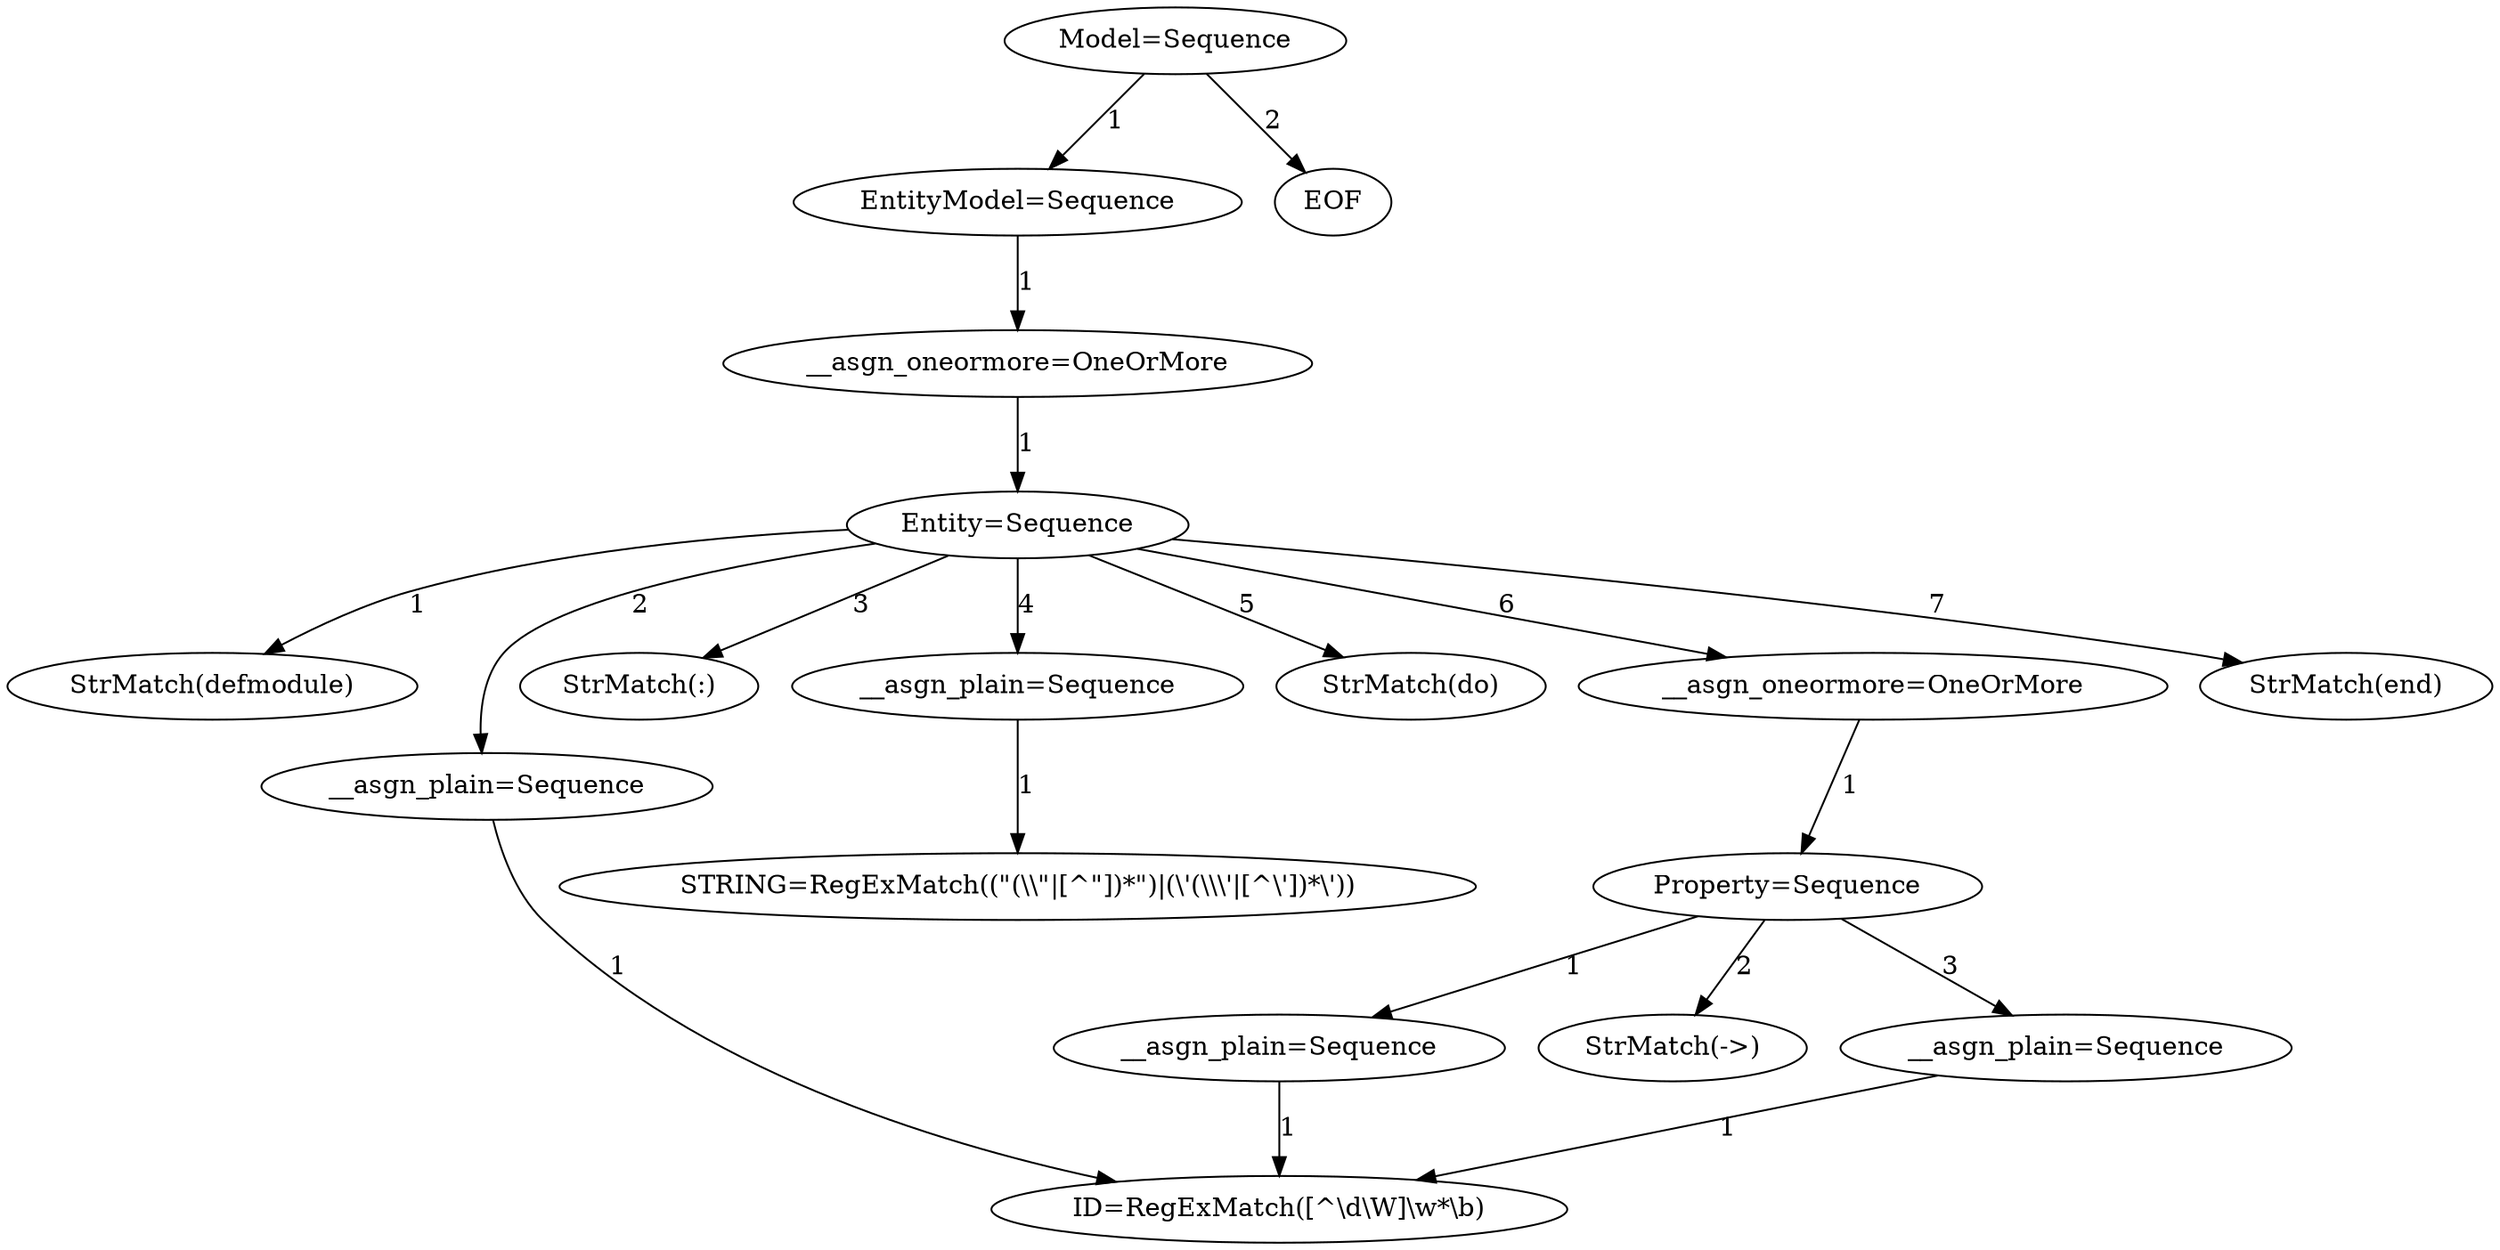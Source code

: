 digraph arpeggio_graph {
140057492344112 [label="Model=Sequence"];
140057492344112->140057492301568 [label="1"]

140057492301568 [label="EntityModel=Sequence"];
140057492301568->140057492301808 [label="1"]

140057492301808 [label="__asgn_oneormore=OneOrMore"];
140057492301808->140057492302144 [label="1"]

140057492302144 [label="Entity=Sequence"];
140057492302144->140057492302528 [label="1"]

140057492302528 [label="StrMatch(defmodule)"];
140057492302144->140057492302480 [label="2"]

140057492302480 [label="__asgn_plain=Sequence"];
140057492302480->140057499019536 [label="1"]

140057499019536 [label="ID=RegExMatch([^\\d\\W]\\w*\\b)"];
140057492302144->140057492302864 [label="3"]

140057492302864 [label="StrMatch(:)"];
140057492302144->140057492302720 [label="4"]

140057492302720 [label="__asgn_plain=Sequence"];
140057492302720->140057499072880 [label="1"]

140057499072880 [label="STRING=RegExMatch((\"(\\\\\"|[^\"])*\")|(\\'(\\\\\\'|[^\\'])*\\'))"];
140057492302144->140057492303200 [label="5"]

140057492303200 [label="StrMatch(do)"];
140057492302144->140057492303056 [label="6"]

140057492303056 [label="__asgn_oneormore=OneOrMore"];
140057492303056->140057492303584 [label="1"]

140057492303584 [label="Property=Sequence"];
140057492303584->140057492340848 [label="1"]

140057492340848 [label="__asgn_plain=Sequence"];
140057492340848->140057499019536 [label="1"]

140057492303584->140057492341184 [label="2"]

140057492341184 [label="StrMatch(->)"];
140057492303584->140057492341040 [label="3"]

140057492341040 [label="__asgn_plain=Sequence"];
140057492341040->140057499019536 [label="1"]

140057492302144->140057492303536 [label="7"]

140057492303536 [label="StrMatch(end)"];
140057492344112->140057492344064 [label="2"]

140057492344064 [label="EOF"];
}